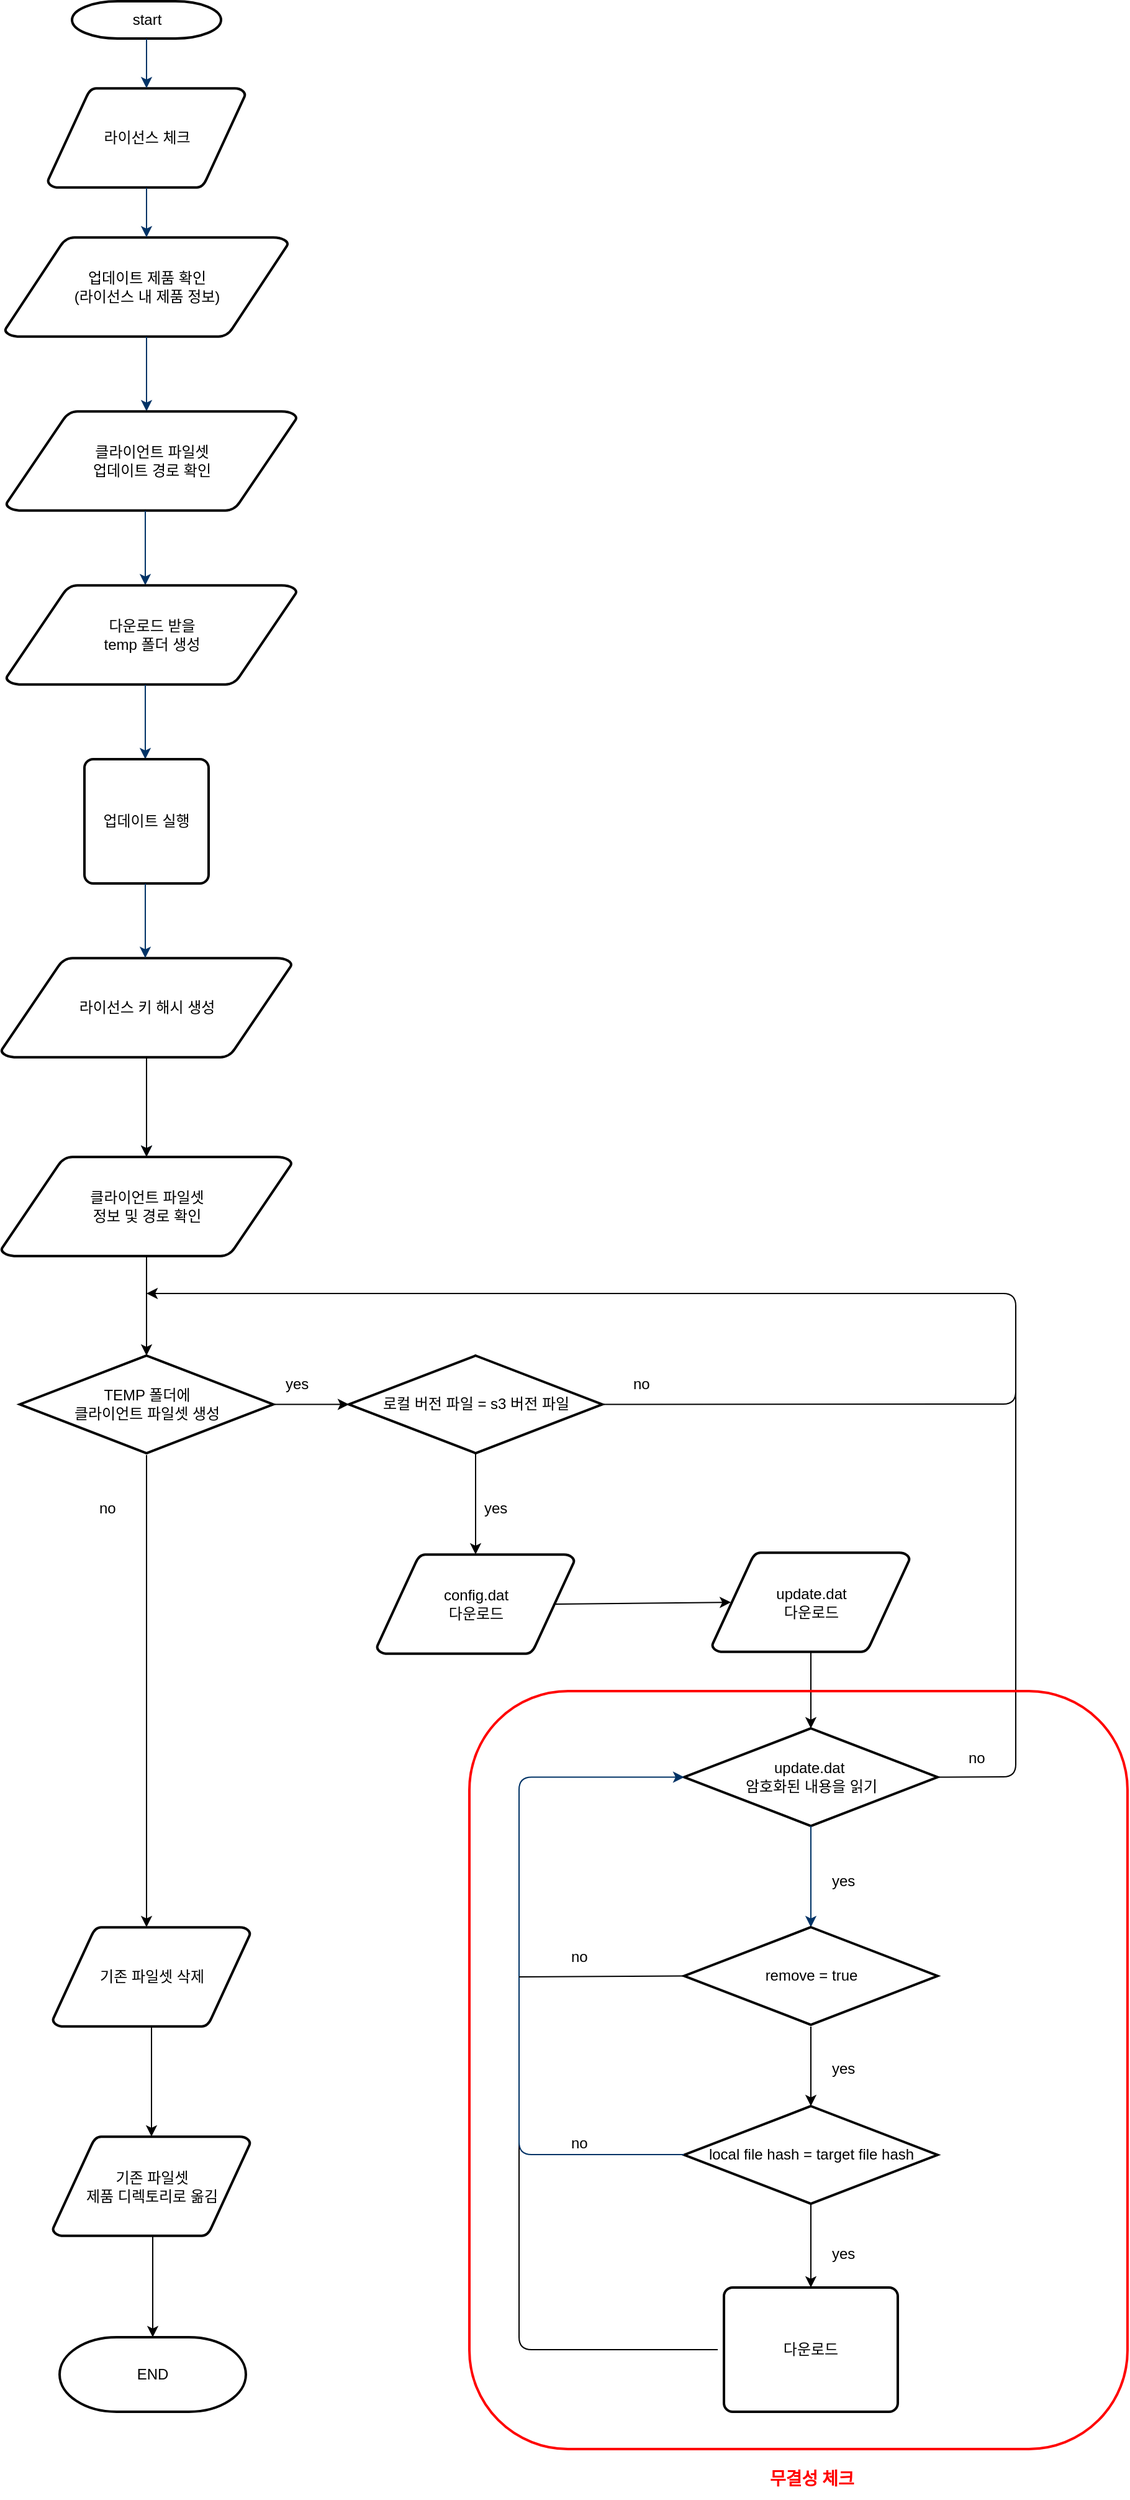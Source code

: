 <mxfile version="13.6.3" type="github">
  <diagram id="6a731a19-8d31-9384-78a2-239565b7b9f0" name="Page-1">
    <mxGraphModel dx="1422" dy="762" grid="1" gridSize="10" guides="1" tooltips="1" connect="1" arrows="1" fold="1" page="1" pageScale="1" pageWidth="1169" pageHeight="827" background="#ffffff" math="0" shadow="0">
      <root>
        <mxCell id="0" />
        <mxCell id="1" parent="0" />
        <mxCell id="2" value="start" style="shape=mxgraph.flowchart.terminator;strokeWidth=2;gradientColor=none;gradientDirection=north;fontStyle=0;html=1;" parent="1" vertex="1">
          <mxGeometry x="260" y="60" width="120" height="30" as="geometry" />
        </mxCell>
        <mxCell id="3" value="라이선스 체크" style="shape=mxgraph.flowchart.data;strokeWidth=2;gradientColor=none;gradientDirection=north;fontStyle=0;html=1;" parent="1" vertex="1">
          <mxGeometry x="240.5" y="130" width="159" height="80" as="geometry" />
        </mxCell>
        <mxCell id="5" value="업데이트 제품 확인&lt;br&gt;(라이선스 내 제품 정보)" style="shape=mxgraph.flowchart.data;strokeWidth=2;gradientColor=none;gradientDirection=north;fontStyle=0;html=1;" parent="1" vertex="1">
          <mxGeometry x="206" y="250" width="228" height="80" as="geometry" />
        </mxCell>
        <mxCell id="7" style="fontStyle=1;strokeColor=#003366;strokeWidth=1;html=1;" parent="1" source="2" target="3" edge="1">
          <mxGeometry relative="1" as="geometry" />
        </mxCell>
        <mxCell id="8" style="fontStyle=1;strokeColor=#003366;strokeWidth=1;html=1;" parent="1" source="3" target="5" edge="1">
          <mxGeometry relative="1" as="geometry" />
        </mxCell>
        <mxCell id="9" style="entryX=0.5;entryY=0;entryPerimeter=0;fontStyle=1;strokeColor=#003366;strokeWidth=1;html=1;" parent="1" source="5" edge="1">
          <mxGeometry relative="1" as="geometry">
            <mxPoint x="320" y="390" as="targetPoint" />
          </mxGeometry>
        </mxCell>
        <mxCell id="24" value="로컬 버전 파일 = s3 버전 파일" style="shape=mxgraph.flowchart.decision;strokeWidth=2;gradientColor=none;gradientDirection=north;fontStyle=0;html=1;" parent="1" vertex="1">
          <mxGeometry x="483" y="1150" width="204" height="78.5" as="geometry" />
        </mxCell>
        <mxCell id="25" value="" style="edgeStyle=elbowEdgeStyle;elbow=horizontal;exitX=0.5;exitY=0.9;exitPerimeter=0;fontStyle=1;strokeColor=#003366;strokeWidth=1;html=1;" parent="1" edge="1">
          <mxGeometry y="-90" width="100" height="100" as="geometry">
            <mxPoint x="320" y="911" as="sourcePoint" />
            <mxPoint x="320" y="990" as="targetPoint" />
          </mxGeometry>
        </mxCell>
        <mxCell id="34" value="config.dat &lt;br&gt;다운로드" style="shape=mxgraph.flowchart.data;strokeWidth=2;gradientColor=none;gradientDirection=north;fontStyle=0;html=1;" parent="1" vertex="1">
          <mxGeometry x="505.5" y="1310" width="159" height="80" as="geometry" />
        </mxCell>
        <mxCell id="38" value="update.dat &lt;br&gt;다운로드" style="shape=mxgraph.flowchart.data;strokeWidth=2;gradientColor=none;gradientDirection=north;fontStyle=0;html=1;" parent="1" vertex="1">
          <mxGeometry x="775.5" y="1308.5" width="159" height="80" as="geometry" />
        </mxCell>
        <mxCell id="naaaNqXtlyKmTPPgHsag-57" value="클라이언트 파일셋 &lt;br&gt;업데이트 경로 확인" style="shape=mxgraph.flowchart.data;strokeWidth=2;gradientColor=none;gradientDirection=north;fontStyle=0;html=1;" vertex="1" parent="1">
          <mxGeometry x="207" y="390" width="234" height="80" as="geometry" />
        </mxCell>
        <mxCell id="naaaNqXtlyKmTPPgHsag-62" style="entryX=0.5;entryY=0;entryPerimeter=0;fontStyle=1;strokeColor=#003366;strokeWidth=1;html=1;" edge="1" parent="1">
          <mxGeometry relative="1" as="geometry">
            <mxPoint x="319" y="470" as="sourcePoint" />
            <mxPoint x="319" y="530" as="targetPoint" />
          </mxGeometry>
        </mxCell>
        <mxCell id="naaaNqXtlyKmTPPgHsag-63" value="다운로드 받을 &lt;br&gt;temp 폴더 생성" style="shape=mxgraph.flowchart.data;strokeWidth=2;gradientColor=none;gradientDirection=north;fontStyle=0;html=1;" vertex="1" parent="1">
          <mxGeometry x="207" y="530" width="234" height="80" as="geometry" />
        </mxCell>
        <mxCell id="naaaNqXtlyKmTPPgHsag-64" style="entryX=0.5;entryY=0;entryPerimeter=0;fontStyle=1;strokeColor=#003366;strokeWidth=1;html=1;" edge="1" parent="1">
          <mxGeometry relative="1" as="geometry">
            <mxPoint x="319" y="610" as="sourcePoint" />
            <mxPoint x="319" y="670" as="targetPoint" />
          </mxGeometry>
        </mxCell>
        <mxCell id="naaaNqXtlyKmTPPgHsag-65" value="업데이트 실행" style="rounded=1;whiteSpace=wrap;html=1;absoluteArcSize=1;arcSize=14;strokeWidth=2;" vertex="1" parent="1">
          <mxGeometry x="270" y="670" width="100" height="100" as="geometry" />
        </mxCell>
        <mxCell id="naaaNqXtlyKmTPPgHsag-72" value="" style="edgeStyle=orthogonalEdgeStyle;rounded=0;orthogonalLoop=1;jettySize=auto;html=1;" edge="1" parent="1" source="naaaNqXtlyKmTPPgHsag-66" target="naaaNqXtlyKmTPPgHsag-70">
          <mxGeometry relative="1" as="geometry" />
        </mxCell>
        <mxCell id="naaaNqXtlyKmTPPgHsag-66" value="라이선스 키 해시 생성" style="shape=mxgraph.flowchart.data;strokeWidth=2;gradientColor=none;gradientDirection=north;fontStyle=0;html=1;" vertex="1" parent="1">
          <mxGeometry x="203" y="830" width="234" height="80" as="geometry" />
        </mxCell>
        <mxCell id="naaaNqXtlyKmTPPgHsag-67" style="entryX=0.5;entryY=0;entryPerimeter=0;fontStyle=1;strokeColor=#003366;strokeWidth=1;html=1;" edge="1" parent="1">
          <mxGeometry relative="1" as="geometry">
            <mxPoint x="319" y="770" as="sourcePoint" />
            <mxPoint x="319" y="830" as="targetPoint" />
          </mxGeometry>
        </mxCell>
        <mxCell id="naaaNqXtlyKmTPPgHsag-70" value="클라이언트 파일셋 &lt;br&gt;정보 및 경로 확인" style="shape=mxgraph.flowchart.data;strokeWidth=2;gradientColor=none;gradientDirection=north;fontStyle=0;html=1;" vertex="1" parent="1">
          <mxGeometry x="203" y="990" width="234" height="80" as="geometry" />
        </mxCell>
        <mxCell id="naaaNqXtlyKmTPPgHsag-73" value="" style="edgeStyle=orthogonalEdgeStyle;rounded=0;orthogonalLoop=1;jettySize=auto;html=1;" edge="1" parent="1">
          <mxGeometry relative="1" as="geometry">
            <mxPoint x="320" y="1070" as="sourcePoint" />
            <mxPoint x="320" y="1150" as="targetPoint" />
          </mxGeometry>
        </mxCell>
        <mxCell id="naaaNqXtlyKmTPPgHsag-74" value="" style="edgeStyle=orthogonalEdgeStyle;rounded=0;orthogonalLoop=1;jettySize=auto;html=1;" edge="1" parent="1">
          <mxGeometry relative="1" as="geometry">
            <mxPoint x="320" y="1230" as="sourcePoint" />
            <mxPoint x="320" y="1610" as="targetPoint" />
          </mxGeometry>
        </mxCell>
        <mxCell id="naaaNqXtlyKmTPPgHsag-94" value="END" style="strokeWidth=2;html=1;shape=mxgraph.flowchart.terminator;whiteSpace=wrap;" vertex="1" parent="1">
          <mxGeometry x="250" y="1940" width="150" height="60" as="geometry" />
        </mxCell>
        <mxCell id="naaaNqXtlyKmTPPgHsag-101" value="yes" style="text;fontStyle=0;html=1;strokeColor=none;gradientColor=none;fillColor=none;strokeWidth=2;" vertex="1" parent="1">
          <mxGeometry x="590" y="1258.5" width="40" height="26" as="geometry" />
        </mxCell>
        <mxCell id="naaaNqXtlyKmTPPgHsag-114" value="&lt;span&gt;update.dat&amp;nbsp;&lt;/span&gt;&lt;br&gt;&lt;span&gt;암호화된 내용을 읽기&lt;/span&gt;" style="shape=mxgraph.flowchart.decision;strokeWidth=2;gradientColor=none;gradientDirection=north;fontStyle=0;html=1;" vertex="1" parent="1">
          <mxGeometry x="753" y="1450" width="204" height="78.5" as="geometry" />
        </mxCell>
        <mxCell id="naaaNqXtlyKmTPPgHsag-115" value="" style="endArrow=classic;html=1;exitX=0.5;exitY=1;exitDx=0;exitDy=0;exitPerimeter=0;" edge="1" parent="1" source="38" target="naaaNqXtlyKmTPPgHsag-114">
          <mxGeometry width="50" height="50" relative="1" as="geometry">
            <mxPoint x="560" y="1720" as="sourcePoint" />
            <mxPoint x="610" y="1670" as="targetPoint" />
          </mxGeometry>
        </mxCell>
        <mxCell id="naaaNqXtlyKmTPPgHsag-116" value="" style="endArrow=none;html=1;" edge="1" parent="1">
          <mxGeometry width="50" height="50" relative="1" as="geometry">
            <mxPoint x="780" y="1950" as="sourcePoint" />
            <mxPoint x="620" y="1730" as="targetPoint" />
            <Array as="points">
              <mxPoint x="620" y="1950" />
            </Array>
          </mxGeometry>
        </mxCell>
        <mxCell id="naaaNqXtlyKmTPPgHsag-119" value="" style="endArrow=classic;html=1;exitX=0.905;exitY=0.5;exitDx=0;exitDy=0;exitPerimeter=0;entryX=0.095;entryY=0.5;entryDx=0;entryDy=0;entryPerimeter=0;" edge="1" parent="1" source="34" target="38">
          <mxGeometry width="50" height="50" relative="1" as="geometry">
            <mxPoint x="560" y="1620" as="sourcePoint" />
            <mxPoint x="610" y="1570" as="targetPoint" />
          </mxGeometry>
        </mxCell>
        <mxCell id="naaaNqXtlyKmTPPgHsag-120" value="" style="edgeStyle=elbowEdgeStyle;elbow=vertical;fontStyle=1;strokeColor=#003366;strokeWidth=1;html=1;exitX=0.5;exitY=1;exitDx=0;exitDy=0;exitPerimeter=0;" edge="1" target="naaaNqXtlyKmTPPgHsag-121" parent="1">
          <mxGeometry x="540.5" y="-160" width="100" height="100" as="geometry">
            <mxPoint x="855" y="1528.5" as="sourcePoint" />
            <mxPoint x="860.5" y="1750" as="targetPoint" />
            <Array as="points">
              <mxPoint x="861" y="1640" />
            </Array>
          </mxGeometry>
        </mxCell>
        <mxCell id="naaaNqXtlyKmTPPgHsag-121" value="remove = true" style="shape=mxgraph.flowchart.decision;strokeWidth=2;gradientColor=none;gradientDirection=north;fontStyle=0;html=1;" vertex="1" parent="1">
          <mxGeometry x="753" y="1610" width="204" height="78.5" as="geometry" />
        </mxCell>
        <mxCell id="naaaNqXtlyKmTPPgHsag-122" value="yes" style="text;fontStyle=0;html=1;strokeColor=none;gradientColor=none;fillColor=none;strokeWidth=2;" vertex="1" parent="1">
          <mxGeometry x="870" y="1710" width="40" height="26" as="geometry" />
        </mxCell>
        <mxCell id="naaaNqXtlyKmTPPgHsag-123" value="local file hash = target file hash" style="shape=mxgraph.flowchart.decision;strokeWidth=2;gradientColor=none;gradientDirection=north;fontStyle=0;html=1;" vertex="1" parent="1">
          <mxGeometry x="753" y="1754" width="204" height="78.5" as="geometry" />
        </mxCell>
        <mxCell id="naaaNqXtlyKmTPPgHsag-124" value="" style="edgeStyle=elbowEdgeStyle;elbow=horizontal;fontStyle=1;strokeColor=#003366;strokeWidth=1;html=1;entryX=0;entryY=0.5;entryDx=0;entryDy=0;entryPerimeter=0;" edge="1" parent="1" target="naaaNqXtlyKmTPPgHsag-114">
          <mxGeometry x="571" y="691" width="100" height="100" as="geometry">
            <mxPoint x="753" y="1793" as="sourcePoint" />
            <mxPoint x="957" y="1489.25" as="targetPoint" />
            <Array as="points">
              <mxPoint x="620" y="1650" />
              <mxPoint x="1140" y="1840" />
              <mxPoint x="1140" y="1740" />
            </Array>
          </mxGeometry>
        </mxCell>
        <mxCell id="naaaNqXtlyKmTPPgHsag-125" value="no" style="text;fontStyle=0;html=1;strokeColor=none;gradientColor=none;fillColor=none;strokeWidth=2;" vertex="1" parent="1">
          <mxGeometry x="660" y="1770" width="40" height="26" as="geometry" />
        </mxCell>
        <mxCell id="naaaNqXtlyKmTPPgHsag-126" value="" style="endArrow=classic;html=1;entryX=0.5;entryY=0;entryDx=0;entryDy=0;entryPerimeter=0;" edge="1" target="naaaNqXtlyKmTPPgHsag-123" parent="1">
          <mxGeometry width="50" height="50" relative="1" as="geometry">
            <mxPoint x="855" y="1690" as="sourcePoint" />
            <mxPoint x="880" y="1700" as="targetPoint" />
          </mxGeometry>
        </mxCell>
        <mxCell id="naaaNqXtlyKmTPPgHsag-127" value="yes" style="text;fontStyle=0;html=1;strokeColor=none;gradientColor=none;fillColor=none;strokeWidth=2;" vertex="1" parent="1">
          <mxGeometry x="870" y="1558.5" width="40" height="26" as="geometry" />
        </mxCell>
        <mxCell id="naaaNqXtlyKmTPPgHsag-128" value="" style="endArrow=none;html=1;exitX=0;exitY=0.5;exitDx=0;exitDy=0;exitPerimeter=0;" edge="1" source="naaaNqXtlyKmTPPgHsag-121" parent="1">
          <mxGeometry width="50" height="50" relative="1" as="geometry">
            <mxPoint x="830" y="1750" as="sourcePoint" />
            <mxPoint x="620" y="1650" as="targetPoint" />
          </mxGeometry>
        </mxCell>
        <mxCell id="naaaNqXtlyKmTPPgHsag-129" value="no" style="text;fontStyle=0;html=1;strokeColor=none;gradientColor=none;fillColor=none;strokeWidth=2;" vertex="1" parent="1">
          <mxGeometry x="660" y="1620.25" width="40" height="26" as="geometry" />
        </mxCell>
        <mxCell id="naaaNqXtlyKmTPPgHsag-130" value="no" style="text;fontStyle=0;html=1;strokeColor=none;gradientColor=none;fillColor=none;strokeWidth=2;" vertex="1" parent="1">
          <mxGeometry x="980" y="1460.25" width="40" height="26" as="geometry" />
        </mxCell>
        <mxCell id="naaaNqXtlyKmTPPgHsag-131" value="다운로드" style="rounded=1;whiteSpace=wrap;html=1;absoluteArcSize=1;arcSize=14;strokeWidth=2;" vertex="1" parent="1">
          <mxGeometry x="785" y="1900" width="140" height="100" as="geometry" />
        </mxCell>
        <mxCell id="naaaNqXtlyKmTPPgHsag-132" value="yes" style="text;fontStyle=0;html=1;strokeColor=none;gradientColor=none;fillColor=none;strokeWidth=2;" vertex="1" parent="1">
          <mxGeometry x="870" y="1858.5" width="40" height="26" as="geometry" />
        </mxCell>
        <mxCell id="naaaNqXtlyKmTPPgHsag-133" value="" style="endArrow=classic;html=1;exitX=0.5;exitY=1;exitDx=0;exitDy=0;exitPerimeter=0;entryX=0.5;entryY=0;entryDx=0;entryDy=0;" edge="1" parent="1" source="naaaNqXtlyKmTPPgHsag-123" target="naaaNqXtlyKmTPPgHsag-131">
          <mxGeometry width="50" height="50" relative="1" as="geometry">
            <mxPoint x="560" y="1720" as="sourcePoint" />
            <mxPoint x="610" y="1670" as="targetPoint" />
          </mxGeometry>
        </mxCell>
        <mxCell id="naaaNqXtlyKmTPPgHsag-134" value="TEMP 폴더에&lt;br&gt;클라이언트&amp;nbsp;파일셋 생성" style="shape=mxgraph.flowchart.decision;strokeWidth=2;gradientColor=none;gradientDirection=north;fontStyle=0;html=1;" vertex="1" parent="1">
          <mxGeometry x="218" y="1150" width="204" height="78.5" as="geometry" />
        </mxCell>
        <mxCell id="naaaNqXtlyKmTPPgHsag-135" value="no&lt;br&gt;" style="text;fontStyle=0;html=1;strokeColor=none;gradientColor=none;fillColor=none;strokeWidth=2;" vertex="1" parent="1">
          <mxGeometry x="280" y="1258.5" width="40" height="26" as="geometry" />
        </mxCell>
        <mxCell id="naaaNqXtlyKmTPPgHsag-138" value="" style="endArrow=classic;html=1;entryX=0;entryY=0.5;entryDx=0;entryDy=0;entryPerimeter=0;exitX=1;exitY=0.5;exitDx=0;exitDy=0;exitPerimeter=0;" edge="1" parent="1" source="naaaNqXtlyKmTPPgHsag-134" target="24">
          <mxGeometry width="50" height="50" relative="1" as="geometry">
            <mxPoint x="560" y="1520" as="sourcePoint" />
            <mxPoint x="610" y="1470" as="targetPoint" />
          </mxGeometry>
        </mxCell>
        <mxCell id="naaaNqXtlyKmTPPgHsag-139" value="yes" style="text;fontStyle=0;html=1;strokeColor=none;gradientColor=none;fillColor=none;strokeWidth=2;" vertex="1" parent="1">
          <mxGeometry x="430" y="1158.5" width="40" height="26" as="geometry" />
        </mxCell>
        <mxCell id="naaaNqXtlyKmTPPgHsag-140" value="" style="endArrow=classic;html=1;exitX=0.5;exitY=1;exitDx=0;exitDy=0;exitPerimeter=0;entryX=0.5;entryY=0;entryDx=0;entryDy=0;entryPerimeter=0;" edge="1" parent="1" source="24" target="34">
          <mxGeometry width="50" height="50" relative="1" as="geometry">
            <mxPoint x="560" y="1520" as="sourcePoint" />
            <mxPoint x="600" y="1310" as="targetPoint" />
          </mxGeometry>
        </mxCell>
        <mxCell id="naaaNqXtlyKmTPPgHsag-141" value="" style="endArrow=classic;html=1;exitX=1;exitY=0.5;exitDx=0;exitDy=0;exitPerimeter=0;" edge="1" parent="1" source="24">
          <mxGeometry width="50" height="50" relative="1" as="geometry">
            <mxPoint x="560" y="1220" as="sourcePoint" />
            <mxPoint x="320" y="1100" as="targetPoint" />
            <Array as="points">
              <mxPoint x="1020" y="1189" />
              <mxPoint x="1020" y="1140" />
              <mxPoint x="1020" y="1100" />
            </Array>
          </mxGeometry>
        </mxCell>
        <mxCell id="naaaNqXtlyKmTPPgHsag-143" value="no&lt;br&gt;" style="text;fontStyle=0;html=1;strokeColor=none;gradientColor=none;fillColor=none;strokeWidth=2;" vertex="1" parent="1">
          <mxGeometry x="710" y="1158.5" width="40" height="26" as="geometry" />
        </mxCell>
        <mxCell id="naaaNqXtlyKmTPPgHsag-145" value="기존 파일셋 삭제" style="shape=mxgraph.flowchart.data;strokeWidth=2;gradientColor=none;gradientDirection=north;fontStyle=0;html=1;" vertex="1" parent="1">
          <mxGeometry x="244.5" y="1610" width="159" height="80" as="geometry" />
        </mxCell>
        <mxCell id="naaaNqXtlyKmTPPgHsag-146" value="기존 파일셋 &lt;br&gt;제품 디렉토리로 옮김" style="shape=mxgraph.flowchart.data;strokeWidth=2;gradientColor=none;gradientDirection=north;fontStyle=0;html=1;" vertex="1" parent="1">
          <mxGeometry x="244.5" y="1778.5" width="159" height="80" as="geometry" />
        </mxCell>
        <mxCell id="naaaNqXtlyKmTPPgHsag-147" value="" style="endArrow=classic;html=1;entryX=0.5;entryY=0;entryDx=0;entryDy=0;entryPerimeter=0;exitX=0.5;exitY=1;exitDx=0;exitDy=0;exitPerimeter=0;" edge="1" parent="1" source="naaaNqXtlyKmTPPgHsag-145" target="naaaNqXtlyKmTPPgHsag-146">
          <mxGeometry width="50" height="50" relative="1" as="geometry">
            <mxPoint x="324" y="1700" as="sourcePoint" />
            <mxPoint x="610" y="1570" as="targetPoint" />
          </mxGeometry>
        </mxCell>
        <mxCell id="naaaNqXtlyKmTPPgHsag-148" value="" style="endArrow=classic;html=1;entryX=0.5;entryY=0;entryDx=0;entryDy=0;entryPerimeter=0;" edge="1" parent="1" target="naaaNqXtlyKmTPPgHsag-94">
          <mxGeometry width="50" height="50" relative="1" as="geometry">
            <mxPoint x="325" y="1859" as="sourcePoint" />
            <mxPoint x="610" y="1770" as="targetPoint" />
          </mxGeometry>
        </mxCell>
        <mxCell id="naaaNqXtlyKmTPPgHsag-150" value="" style="endArrow=none;html=1;exitX=1;exitY=0.5;exitDx=0;exitDy=0;exitPerimeter=0;" edge="1" parent="1" source="naaaNqXtlyKmTPPgHsag-114">
          <mxGeometry width="50" height="50" relative="1" as="geometry">
            <mxPoint x="1160" y="1470" as="sourcePoint" />
            <mxPoint x="1020" y="1170" as="targetPoint" />
            <Array as="points">
              <mxPoint x="1020" y="1489" />
            </Array>
          </mxGeometry>
        </mxCell>
        <mxCell id="naaaNqXtlyKmTPPgHsag-151" value="" style="rounded=1;whiteSpace=wrap;html=1;strokeWidth=2;fillWeight=4;hachureGap=8;hachureAngle=45;sketch=0;glass=0;shadow=0;fillColor=none;strokeColor=#FF0000;" vertex="1" parent="1">
          <mxGeometry x="580" y="1420" width="530" height="610" as="geometry" />
        </mxCell>
        <mxCell id="naaaNqXtlyKmTPPgHsag-152" value="&lt;span style=&quot;font-size: 10.5pt; font-family: &amp;quot;맑은 고딕&amp;quot;;&quot;&gt;무결성 체크&lt;/span&gt;" style="text;whiteSpace=wrap;html=1;fontStyle=1;fontColor=#FF0000;" vertex="1" parent="1">
          <mxGeometry x="820" y="2040" width="130" height="30" as="geometry" />
        </mxCell>
      </root>
    </mxGraphModel>
  </diagram>
</mxfile>
